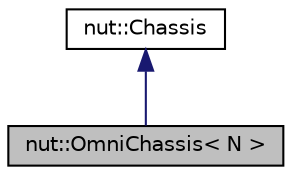digraph "nut::OmniChassis&lt; N &gt;"
{
 // LATEX_PDF_SIZE
  edge [fontname="Helvetica",fontsize="10",labelfontname="Helvetica",labelfontsize="10"];
  node [fontname="Helvetica",fontsize="10",shape=record];
  Node1 [label="nut::OmniChassis\< N \>",height=0.2,width=0.4,color="black", fillcolor="grey75", style="filled", fontcolor="black",tooltip="オムニ足回りクラス"];
  Node2 -> Node1 [dir="back",color="midnightblue",fontsize="10",style="solid",fontname="Helvetica"];
  Node2 [label="nut::Chassis",height=0.2,width=0.4,color="black", fillcolor="white", style="filled",URL="$d9/dc6/classnut_1_1_chassis.html",tooltip="機体足回り基底純粋仮想クラス"];
}

